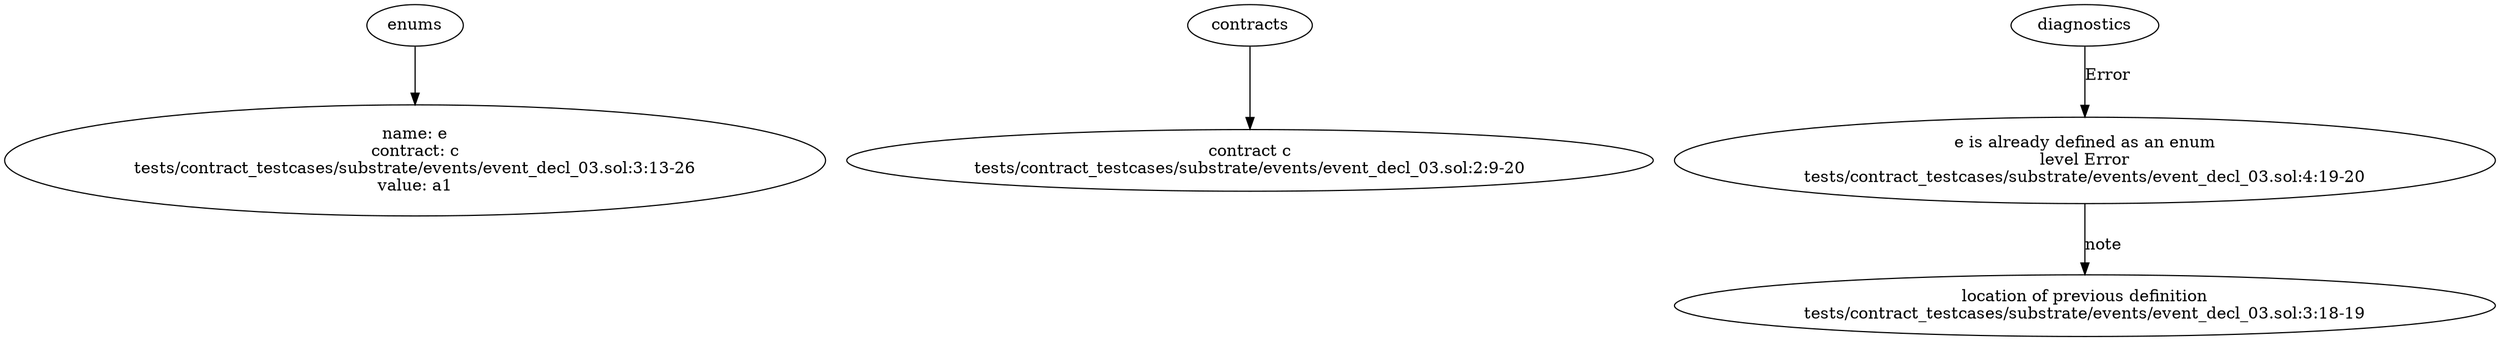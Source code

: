 strict digraph "tests/contract_testcases/substrate/events/event_decl_03.sol" {
	e [label="name: e\ncontract: c\ntests/contract_testcases/substrate/events/event_decl_03.sol:3:13-26\nvalue: a1"]
	contract [label="contract c\ntests/contract_testcases/substrate/events/event_decl_03.sol:2:9-20"]
	diagnostic [label="e is already defined as an enum\nlevel Error\ntests/contract_testcases/substrate/events/event_decl_03.sol:4:19-20"]
	note [label="location of previous definition\ntests/contract_testcases/substrate/events/event_decl_03.sol:3:18-19"]
	enums -> e
	contracts -> contract
	diagnostics -> diagnostic [label="Error"]
	diagnostic -> note [label="note"]
}
